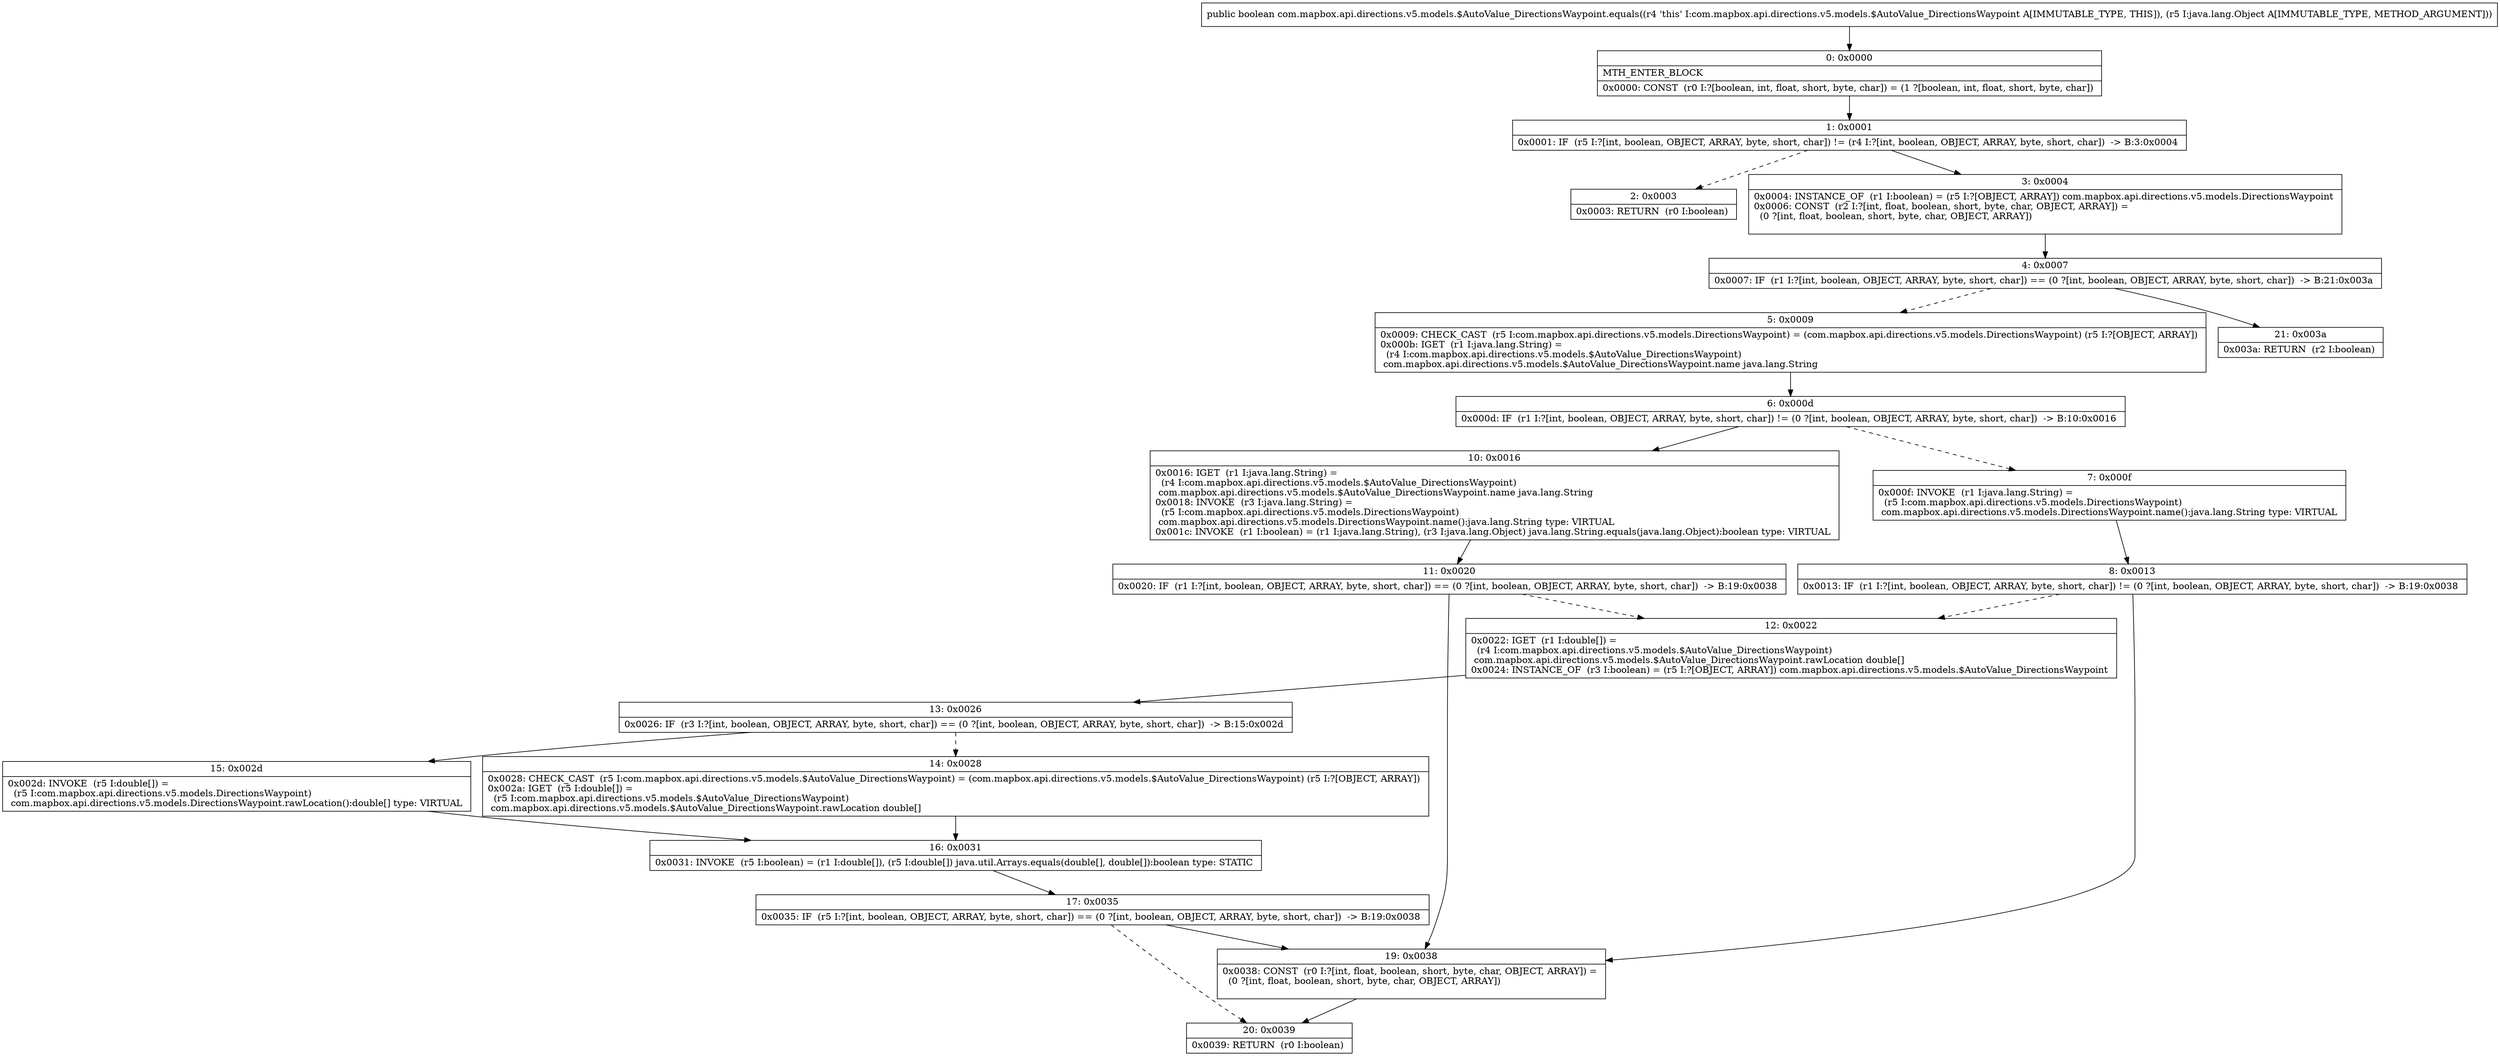 digraph "CFG forcom.mapbox.api.directions.v5.models.$AutoValue_DirectionsWaypoint.equals(Ljava\/lang\/Object;)Z" {
Node_0 [shape=record,label="{0\:\ 0x0000|MTH_ENTER_BLOCK\l|0x0000: CONST  (r0 I:?[boolean, int, float, short, byte, char]) = (1 ?[boolean, int, float, short, byte, char]) \l}"];
Node_1 [shape=record,label="{1\:\ 0x0001|0x0001: IF  (r5 I:?[int, boolean, OBJECT, ARRAY, byte, short, char]) != (r4 I:?[int, boolean, OBJECT, ARRAY, byte, short, char])  \-\> B:3:0x0004 \l}"];
Node_2 [shape=record,label="{2\:\ 0x0003|0x0003: RETURN  (r0 I:boolean) \l}"];
Node_3 [shape=record,label="{3\:\ 0x0004|0x0004: INSTANCE_OF  (r1 I:boolean) = (r5 I:?[OBJECT, ARRAY]) com.mapbox.api.directions.v5.models.DirectionsWaypoint \l0x0006: CONST  (r2 I:?[int, float, boolean, short, byte, char, OBJECT, ARRAY]) = \l  (0 ?[int, float, boolean, short, byte, char, OBJECT, ARRAY])\l \l}"];
Node_4 [shape=record,label="{4\:\ 0x0007|0x0007: IF  (r1 I:?[int, boolean, OBJECT, ARRAY, byte, short, char]) == (0 ?[int, boolean, OBJECT, ARRAY, byte, short, char])  \-\> B:21:0x003a \l}"];
Node_5 [shape=record,label="{5\:\ 0x0009|0x0009: CHECK_CAST  (r5 I:com.mapbox.api.directions.v5.models.DirectionsWaypoint) = (com.mapbox.api.directions.v5.models.DirectionsWaypoint) (r5 I:?[OBJECT, ARRAY]) \l0x000b: IGET  (r1 I:java.lang.String) = \l  (r4 I:com.mapbox.api.directions.v5.models.$AutoValue_DirectionsWaypoint)\l com.mapbox.api.directions.v5.models.$AutoValue_DirectionsWaypoint.name java.lang.String \l}"];
Node_6 [shape=record,label="{6\:\ 0x000d|0x000d: IF  (r1 I:?[int, boolean, OBJECT, ARRAY, byte, short, char]) != (0 ?[int, boolean, OBJECT, ARRAY, byte, short, char])  \-\> B:10:0x0016 \l}"];
Node_7 [shape=record,label="{7\:\ 0x000f|0x000f: INVOKE  (r1 I:java.lang.String) = \l  (r5 I:com.mapbox.api.directions.v5.models.DirectionsWaypoint)\l com.mapbox.api.directions.v5.models.DirectionsWaypoint.name():java.lang.String type: VIRTUAL \l}"];
Node_8 [shape=record,label="{8\:\ 0x0013|0x0013: IF  (r1 I:?[int, boolean, OBJECT, ARRAY, byte, short, char]) != (0 ?[int, boolean, OBJECT, ARRAY, byte, short, char])  \-\> B:19:0x0038 \l}"];
Node_10 [shape=record,label="{10\:\ 0x0016|0x0016: IGET  (r1 I:java.lang.String) = \l  (r4 I:com.mapbox.api.directions.v5.models.$AutoValue_DirectionsWaypoint)\l com.mapbox.api.directions.v5.models.$AutoValue_DirectionsWaypoint.name java.lang.String \l0x0018: INVOKE  (r3 I:java.lang.String) = \l  (r5 I:com.mapbox.api.directions.v5.models.DirectionsWaypoint)\l com.mapbox.api.directions.v5.models.DirectionsWaypoint.name():java.lang.String type: VIRTUAL \l0x001c: INVOKE  (r1 I:boolean) = (r1 I:java.lang.String), (r3 I:java.lang.Object) java.lang.String.equals(java.lang.Object):boolean type: VIRTUAL \l}"];
Node_11 [shape=record,label="{11\:\ 0x0020|0x0020: IF  (r1 I:?[int, boolean, OBJECT, ARRAY, byte, short, char]) == (0 ?[int, boolean, OBJECT, ARRAY, byte, short, char])  \-\> B:19:0x0038 \l}"];
Node_12 [shape=record,label="{12\:\ 0x0022|0x0022: IGET  (r1 I:double[]) = \l  (r4 I:com.mapbox.api.directions.v5.models.$AutoValue_DirectionsWaypoint)\l com.mapbox.api.directions.v5.models.$AutoValue_DirectionsWaypoint.rawLocation double[] \l0x0024: INSTANCE_OF  (r3 I:boolean) = (r5 I:?[OBJECT, ARRAY]) com.mapbox.api.directions.v5.models.$AutoValue_DirectionsWaypoint \l}"];
Node_13 [shape=record,label="{13\:\ 0x0026|0x0026: IF  (r3 I:?[int, boolean, OBJECT, ARRAY, byte, short, char]) == (0 ?[int, boolean, OBJECT, ARRAY, byte, short, char])  \-\> B:15:0x002d \l}"];
Node_14 [shape=record,label="{14\:\ 0x0028|0x0028: CHECK_CAST  (r5 I:com.mapbox.api.directions.v5.models.$AutoValue_DirectionsWaypoint) = (com.mapbox.api.directions.v5.models.$AutoValue_DirectionsWaypoint) (r5 I:?[OBJECT, ARRAY]) \l0x002a: IGET  (r5 I:double[]) = \l  (r5 I:com.mapbox.api.directions.v5.models.$AutoValue_DirectionsWaypoint)\l com.mapbox.api.directions.v5.models.$AutoValue_DirectionsWaypoint.rawLocation double[] \l}"];
Node_15 [shape=record,label="{15\:\ 0x002d|0x002d: INVOKE  (r5 I:double[]) = \l  (r5 I:com.mapbox.api.directions.v5.models.DirectionsWaypoint)\l com.mapbox.api.directions.v5.models.DirectionsWaypoint.rawLocation():double[] type: VIRTUAL \l}"];
Node_16 [shape=record,label="{16\:\ 0x0031|0x0031: INVOKE  (r5 I:boolean) = (r1 I:double[]), (r5 I:double[]) java.util.Arrays.equals(double[], double[]):boolean type: STATIC \l}"];
Node_17 [shape=record,label="{17\:\ 0x0035|0x0035: IF  (r5 I:?[int, boolean, OBJECT, ARRAY, byte, short, char]) == (0 ?[int, boolean, OBJECT, ARRAY, byte, short, char])  \-\> B:19:0x0038 \l}"];
Node_19 [shape=record,label="{19\:\ 0x0038|0x0038: CONST  (r0 I:?[int, float, boolean, short, byte, char, OBJECT, ARRAY]) = \l  (0 ?[int, float, boolean, short, byte, char, OBJECT, ARRAY])\l \l}"];
Node_20 [shape=record,label="{20\:\ 0x0039|0x0039: RETURN  (r0 I:boolean) \l}"];
Node_21 [shape=record,label="{21\:\ 0x003a|0x003a: RETURN  (r2 I:boolean) \l}"];
MethodNode[shape=record,label="{public boolean com.mapbox.api.directions.v5.models.$AutoValue_DirectionsWaypoint.equals((r4 'this' I:com.mapbox.api.directions.v5.models.$AutoValue_DirectionsWaypoint A[IMMUTABLE_TYPE, THIS]), (r5 I:java.lang.Object A[IMMUTABLE_TYPE, METHOD_ARGUMENT])) }"];
MethodNode -> Node_0;
Node_0 -> Node_1;
Node_1 -> Node_2[style=dashed];
Node_1 -> Node_3;
Node_3 -> Node_4;
Node_4 -> Node_5[style=dashed];
Node_4 -> Node_21;
Node_5 -> Node_6;
Node_6 -> Node_7[style=dashed];
Node_6 -> Node_10;
Node_7 -> Node_8;
Node_8 -> Node_19;
Node_8 -> Node_12[style=dashed];
Node_10 -> Node_11;
Node_11 -> Node_12[style=dashed];
Node_11 -> Node_19;
Node_12 -> Node_13;
Node_13 -> Node_14[style=dashed];
Node_13 -> Node_15;
Node_14 -> Node_16;
Node_15 -> Node_16;
Node_16 -> Node_17;
Node_17 -> Node_19;
Node_17 -> Node_20[style=dashed];
Node_19 -> Node_20;
}

